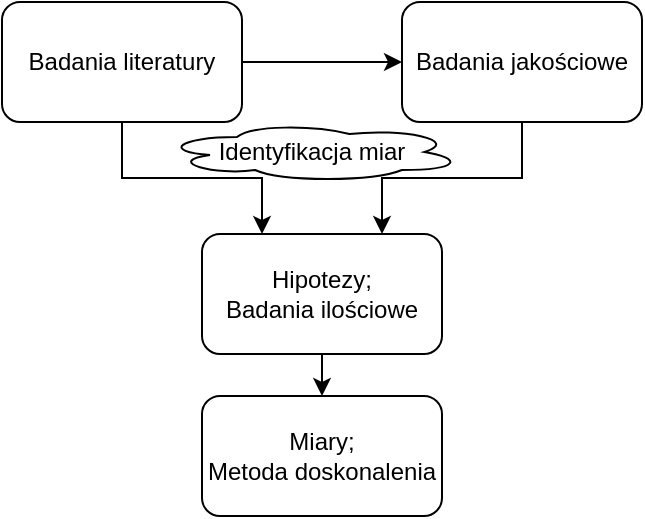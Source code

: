 <mxfile version="25.0.2">
  <diagram name="Strona-1" id="U9l9rVQmlo6ytmJtd3gP">
    <mxGraphModel dx="581" dy="392" grid="1" gridSize="10" guides="1" tooltips="1" connect="1" arrows="1" fold="1" page="1" pageScale="1" pageWidth="827" pageHeight="1169" math="0" shadow="0">
      <root>
        <mxCell id="0" />
        <mxCell id="1" parent="0" />
        <mxCell id="bNWB7Fb8V5fuGfrlmmJ6-3" value="" style="edgeStyle=orthogonalEdgeStyle;rounded=0;orthogonalLoop=1;jettySize=auto;html=1;" edge="1" parent="1" source="bNWB7Fb8V5fuGfrlmmJ6-1" target="bNWB7Fb8V5fuGfrlmmJ6-2">
          <mxGeometry relative="1" as="geometry" />
        </mxCell>
        <mxCell id="bNWB7Fb8V5fuGfrlmmJ6-11" style="edgeStyle=elbowEdgeStyle;rounded=0;orthogonalLoop=1;jettySize=auto;html=1;exitX=0.5;exitY=1;exitDx=0;exitDy=0;elbow=vertical;entryX=0.25;entryY=0;entryDx=0;entryDy=0;" edge="1" parent="1" source="bNWB7Fb8V5fuGfrlmmJ6-1" target="bNWB7Fb8V5fuGfrlmmJ6-4">
          <mxGeometry relative="1" as="geometry">
            <mxPoint x="240" y="220.0" as="targetPoint" />
          </mxGeometry>
        </mxCell>
        <mxCell id="bNWB7Fb8V5fuGfrlmmJ6-1" value="Badania literatury" style="rounded=1;whiteSpace=wrap;html=1;" vertex="1" parent="1">
          <mxGeometry x="80" y="120" width="120" height="60" as="geometry" />
        </mxCell>
        <mxCell id="bNWB7Fb8V5fuGfrlmmJ6-10" style="rounded=0;orthogonalLoop=1;jettySize=auto;html=1;exitX=0.5;exitY=1;exitDx=0;exitDy=0;entryX=0.75;entryY=0;entryDx=0;entryDy=0;edgeStyle=elbowEdgeStyle;elbow=vertical;" edge="1" parent="1" source="bNWB7Fb8V5fuGfrlmmJ6-2" target="bNWB7Fb8V5fuGfrlmmJ6-4">
          <mxGeometry relative="1" as="geometry" />
        </mxCell>
        <mxCell id="bNWB7Fb8V5fuGfrlmmJ6-2" value="&lt;div&gt;Badania jakościowe&lt;/div&gt;" style="rounded=1;whiteSpace=wrap;html=1;" vertex="1" parent="1">
          <mxGeometry x="280" y="120" width="120" height="60" as="geometry" />
        </mxCell>
        <mxCell id="bNWB7Fb8V5fuGfrlmmJ6-8" value="" style="edgeStyle=orthogonalEdgeStyle;rounded=0;orthogonalLoop=1;jettySize=auto;html=1;" edge="1" parent="1" source="bNWB7Fb8V5fuGfrlmmJ6-4" target="bNWB7Fb8V5fuGfrlmmJ6-7">
          <mxGeometry relative="1" as="geometry" />
        </mxCell>
        <mxCell id="bNWB7Fb8V5fuGfrlmmJ6-4" value="Hipotezy;&lt;br&gt;Badania ilościowe" style="rounded=1;whiteSpace=wrap;html=1;" vertex="1" parent="1">
          <mxGeometry x="180" y="236" width="120" height="60" as="geometry" />
        </mxCell>
        <mxCell id="bNWB7Fb8V5fuGfrlmmJ6-7" value="Miary;&lt;br&gt;Metoda doskonalenia" style="rounded=1;whiteSpace=wrap;html=1;" vertex="1" parent="1">
          <mxGeometry x="180" y="317" width="120" height="60" as="geometry" />
        </mxCell>
        <mxCell id="bNWB7Fb8V5fuGfrlmmJ6-14" style="edgeStyle=orthogonalEdgeStyle;rounded=0;orthogonalLoop=1;jettySize=auto;html=1;exitX=0.5;exitY=1;exitDx=0;exitDy=0;" edge="1" parent="1">
          <mxGeometry relative="1" as="geometry">
            <mxPoint x="240" y="210.0" as="sourcePoint" />
            <mxPoint x="240" y="210.0" as="targetPoint" />
          </mxGeometry>
        </mxCell>
        <mxCell id="bNWB7Fb8V5fuGfrlmmJ6-15" value="Identyfikacja miar" style="ellipse;shape=cloud;whiteSpace=wrap;html=1;" vertex="1" parent="1">
          <mxGeometry x="160" y="180" width="150" height="30" as="geometry" />
        </mxCell>
      </root>
    </mxGraphModel>
  </diagram>
</mxfile>
